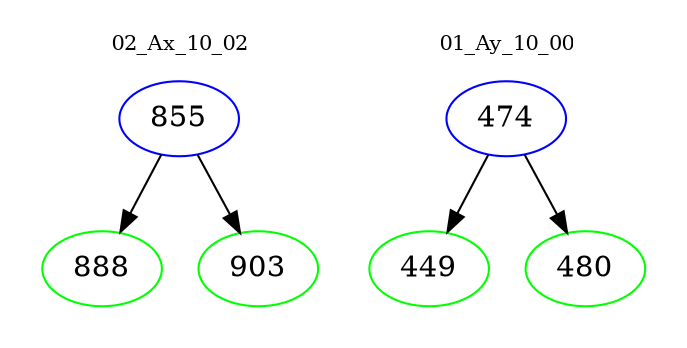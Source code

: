 digraph{
subgraph cluster_0 {
color = white
label = "02_Ax_10_02";
fontsize=10;
T0_855 [label="855", color="blue"]
T0_855 -> T0_888 [color="black"]
T0_888 [label="888", color="green"]
T0_855 -> T0_903 [color="black"]
T0_903 [label="903", color="green"]
}
subgraph cluster_1 {
color = white
label = "01_Ay_10_00";
fontsize=10;
T1_474 [label="474", color="blue"]
T1_474 -> T1_449 [color="black"]
T1_449 [label="449", color="green"]
T1_474 -> T1_480 [color="black"]
T1_480 [label="480", color="green"]
}
}
